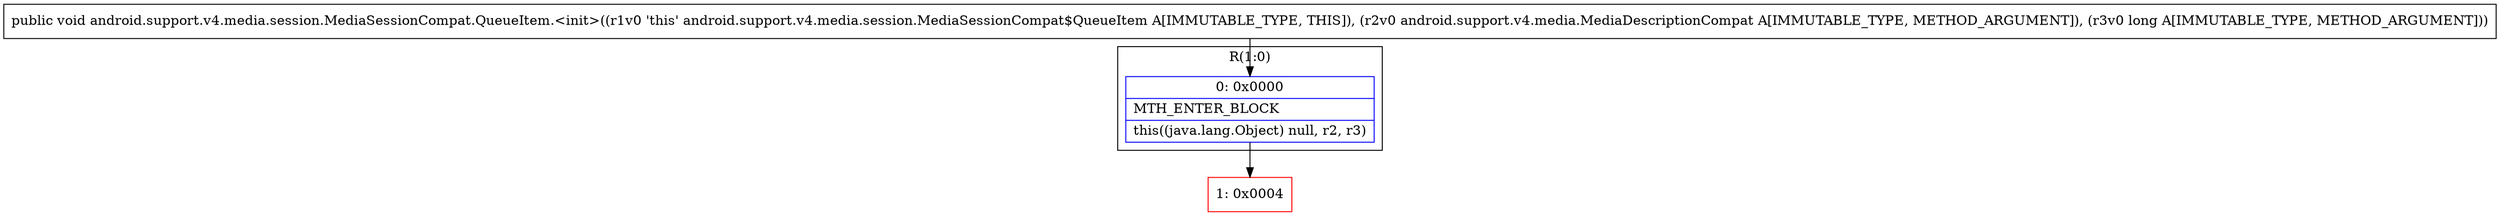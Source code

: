 digraph "CFG forandroid.support.v4.media.session.MediaSessionCompat.QueueItem.\<init\>(Landroid\/support\/v4\/media\/MediaDescriptionCompat;J)V" {
subgraph cluster_Region_12020953 {
label = "R(1:0)";
node [shape=record,color=blue];
Node_0 [shape=record,label="{0\:\ 0x0000|MTH_ENTER_BLOCK\l|this((java.lang.Object) null, r2, r3)\l}"];
}
Node_1 [shape=record,color=red,label="{1\:\ 0x0004}"];
MethodNode[shape=record,label="{public void android.support.v4.media.session.MediaSessionCompat.QueueItem.\<init\>((r1v0 'this' android.support.v4.media.session.MediaSessionCompat$QueueItem A[IMMUTABLE_TYPE, THIS]), (r2v0 android.support.v4.media.MediaDescriptionCompat A[IMMUTABLE_TYPE, METHOD_ARGUMENT]), (r3v0 long A[IMMUTABLE_TYPE, METHOD_ARGUMENT])) }"];
MethodNode -> Node_0;
Node_0 -> Node_1;
}

